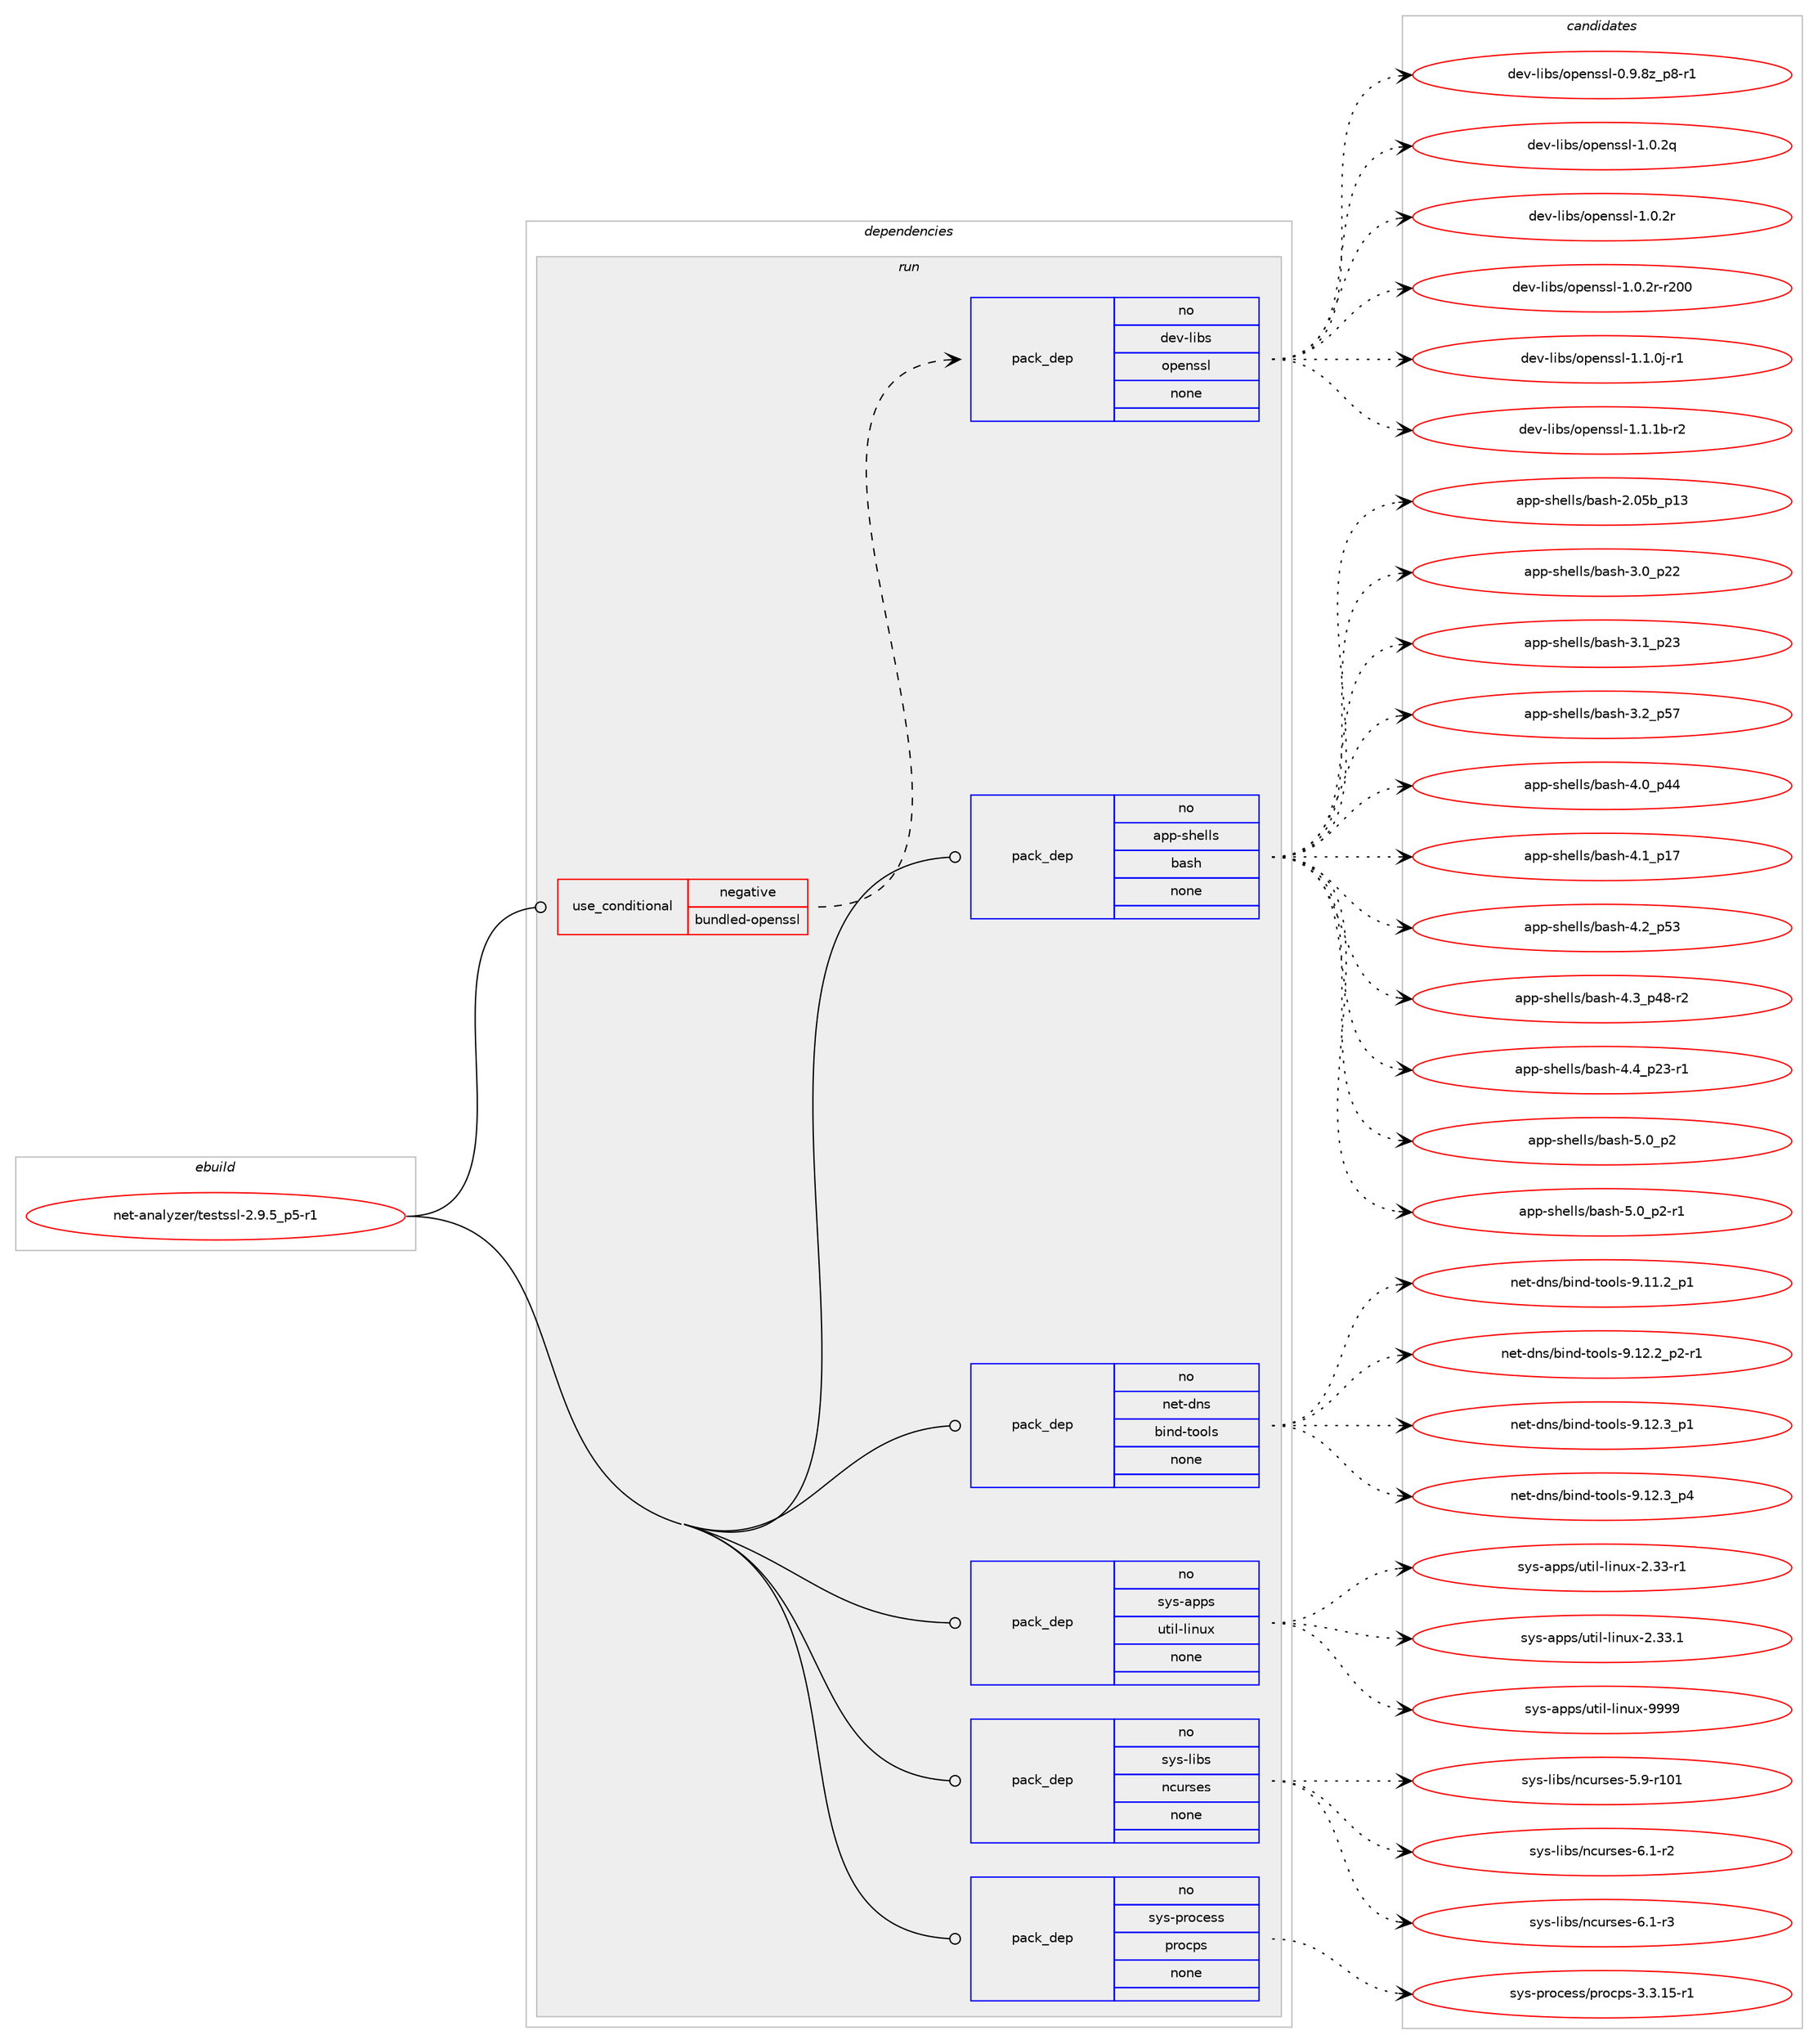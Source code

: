 digraph prolog {

# *************
# Graph options
# *************

newrank=true;
concentrate=true;
compound=true;
graph [rankdir=LR,fontname=Helvetica,fontsize=10,ranksep=1.5];#, ranksep=2.5, nodesep=0.2];
edge  [arrowhead=vee];
node  [fontname=Helvetica,fontsize=10];

# **********
# The ebuild
# **********

subgraph cluster_leftcol {
color=gray;
rank=same;
label=<<i>ebuild</i>>;
id [label="net-analyzer/testssl-2.9.5_p5-r1", color=red, width=4, href="../net-analyzer/testssl-2.9.5_p5-r1.svg"];
}

# ****************
# The dependencies
# ****************

subgraph cluster_midcol {
color=gray;
label=<<i>dependencies</i>>;
subgraph cluster_compile {
fillcolor="#eeeeee";
style=filled;
label=<<i>compile</i>>;
}
subgraph cluster_compileandrun {
fillcolor="#eeeeee";
style=filled;
label=<<i>compile and run</i>>;
}
subgraph cluster_run {
fillcolor="#eeeeee";
style=filled;
label=<<i>run</i>>;
subgraph cond442739 {
dependency1647466 [label=<<TABLE BORDER="0" CELLBORDER="1" CELLSPACING="0" CELLPADDING="4"><TR><TD ROWSPAN="3" CELLPADDING="10">use_conditional</TD></TR><TR><TD>negative</TD></TR><TR><TD>bundled-openssl</TD></TR></TABLE>>, shape=none, color=red];
subgraph pack1178056 {
dependency1647467 [label=<<TABLE BORDER="0" CELLBORDER="1" CELLSPACING="0" CELLPADDING="4" WIDTH="220"><TR><TD ROWSPAN="6" CELLPADDING="30">pack_dep</TD></TR><TR><TD WIDTH="110">no</TD></TR><TR><TD>dev-libs</TD></TR><TR><TD>openssl</TD></TR><TR><TD>none</TD></TR><TR><TD></TD></TR></TABLE>>, shape=none, color=blue];
}
dependency1647466:e -> dependency1647467:w [weight=20,style="dashed",arrowhead="vee"];
}
id:e -> dependency1647466:w [weight=20,style="solid",arrowhead="odot"];
subgraph pack1178057 {
dependency1647468 [label=<<TABLE BORDER="0" CELLBORDER="1" CELLSPACING="0" CELLPADDING="4" WIDTH="220"><TR><TD ROWSPAN="6" CELLPADDING="30">pack_dep</TD></TR><TR><TD WIDTH="110">no</TD></TR><TR><TD>app-shells</TD></TR><TR><TD>bash</TD></TR><TR><TD>none</TD></TR><TR><TD></TD></TR></TABLE>>, shape=none, color=blue];
}
id:e -> dependency1647468:w [weight=20,style="solid",arrowhead="odot"];
subgraph pack1178058 {
dependency1647469 [label=<<TABLE BORDER="0" CELLBORDER="1" CELLSPACING="0" CELLPADDING="4" WIDTH="220"><TR><TD ROWSPAN="6" CELLPADDING="30">pack_dep</TD></TR><TR><TD WIDTH="110">no</TD></TR><TR><TD>net-dns</TD></TR><TR><TD>bind-tools</TD></TR><TR><TD>none</TD></TR><TR><TD></TD></TR></TABLE>>, shape=none, color=blue];
}
id:e -> dependency1647469:w [weight=20,style="solid",arrowhead="odot"];
subgraph pack1178059 {
dependency1647470 [label=<<TABLE BORDER="0" CELLBORDER="1" CELLSPACING="0" CELLPADDING="4" WIDTH="220"><TR><TD ROWSPAN="6" CELLPADDING="30">pack_dep</TD></TR><TR><TD WIDTH="110">no</TD></TR><TR><TD>sys-apps</TD></TR><TR><TD>util-linux</TD></TR><TR><TD>none</TD></TR><TR><TD></TD></TR></TABLE>>, shape=none, color=blue];
}
id:e -> dependency1647470:w [weight=20,style="solid",arrowhead="odot"];
subgraph pack1178060 {
dependency1647471 [label=<<TABLE BORDER="0" CELLBORDER="1" CELLSPACING="0" CELLPADDING="4" WIDTH="220"><TR><TD ROWSPAN="6" CELLPADDING="30">pack_dep</TD></TR><TR><TD WIDTH="110">no</TD></TR><TR><TD>sys-libs</TD></TR><TR><TD>ncurses</TD></TR><TR><TD>none</TD></TR><TR><TD></TD></TR></TABLE>>, shape=none, color=blue];
}
id:e -> dependency1647471:w [weight=20,style="solid",arrowhead="odot"];
subgraph pack1178061 {
dependency1647472 [label=<<TABLE BORDER="0" CELLBORDER="1" CELLSPACING="0" CELLPADDING="4" WIDTH="220"><TR><TD ROWSPAN="6" CELLPADDING="30">pack_dep</TD></TR><TR><TD WIDTH="110">no</TD></TR><TR><TD>sys-process</TD></TR><TR><TD>procps</TD></TR><TR><TD>none</TD></TR><TR><TD></TD></TR></TABLE>>, shape=none, color=blue];
}
id:e -> dependency1647472:w [weight=20,style="solid",arrowhead="odot"];
}
}

# **************
# The candidates
# **************

subgraph cluster_choices {
rank=same;
color=gray;
label=<<i>candidates</i>>;

subgraph choice1178056 {
color=black;
nodesep=1;
choice10010111845108105981154711111210111011511510845484657465612295112564511449 [label="dev-libs/openssl-0.9.8z_p8-r1", color=red, width=4,href="../dev-libs/openssl-0.9.8z_p8-r1.svg"];
choice100101118451081059811547111112101110115115108454946484650113 [label="dev-libs/openssl-1.0.2q", color=red, width=4,href="../dev-libs/openssl-1.0.2q.svg"];
choice100101118451081059811547111112101110115115108454946484650114 [label="dev-libs/openssl-1.0.2r", color=red, width=4,href="../dev-libs/openssl-1.0.2r.svg"];
choice10010111845108105981154711111210111011511510845494648465011445114504848 [label="dev-libs/openssl-1.0.2r-r200", color=red, width=4,href="../dev-libs/openssl-1.0.2r-r200.svg"];
choice1001011184510810598115471111121011101151151084549464946481064511449 [label="dev-libs/openssl-1.1.0j-r1", color=red, width=4,href="../dev-libs/openssl-1.1.0j-r1.svg"];
choice100101118451081059811547111112101110115115108454946494649984511450 [label="dev-libs/openssl-1.1.1b-r2", color=red, width=4,href="../dev-libs/openssl-1.1.1b-r2.svg"];
dependency1647467:e -> choice10010111845108105981154711111210111011511510845484657465612295112564511449:w [style=dotted,weight="100"];
dependency1647467:e -> choice100101118451081059811547111112101110115115108454946484650113:w [style=dotted,weight="100"];
dependency1647467:e -> choice100101118451081059811547111112101110115115108454946484650114:w [style=dotted,weight="100"];
dependency1647467:e -> choice10010111845108105981154711111210111011511510845494648465011445114504848:w [style=dotted,weight="100"];
dependency1647467:e -> choice1001011184510810598115471111121011101151151084549464946481064511449:w [style=dotted,weight="100"];
dependency1647467:e -> choice100101118451081059811547111112101110115115108454946494649984511450:w [style=dotted,weight="100"];
}
subgraph choice1178057 {
color=black;
nodesep=1;
choice9711211245115104101108108115479897115104455046485398951124951 [label="app-shells/bash-2.05b_p13", color=red, width=4,href="../app-shells/bash-2.05b_p13.svg"];
choice971121124511510410110810811547989711510445514648951125050 [label="app-shells/bash-3.0_p22", color=red, width=4,href="../app-shells/bash-3.0_p22.svg"];
choice971121124511510410110810811547989711510445514649951125051 [label="app-shells/bash-3.1_p23", color=red, width=4,href="../app-shells/bash-3.1_p23.svg"];
choice971121124511510410110810811547989711510445514650951125355 [label="app-shells/bash-3.2_p57", color=red, width=4,href="../app-shells/bash-3.2_p57.svg"];
choice971121124511510410110810811547989711510445524648951125252 [label="app-shells/bash-4.0_p44", color=red, width=4,href="../app-shells/bash-4.0_p44.svg"];
choice971121124511510410110810811547989711510445524649951124955 [label="app-shells/bash-4.1_p17", color=red, width=4,href="../app-shells/bash-4.1_p17.svg"];
choice971121124511510410110810811547989711510445524650951125351 [label="app-shells/bash-4.2_p53", color=red, width=4,href="../app-shells/bash-4.2_p53.svg"];
choice9711211245115104101108108115479897115104455246519511252564511450 [label="app-shells/bash-4.3_p48-r2", color=red, width=4,href="../app-shells/bash-4.3_p48-r2.svg"];
choice9711211245115104101108108115479897115104455246529511250514511449 [label="app-shells/bash-4.4_p23-r1", color=red, width=4,href="../app-shells/bash-4.4_p23-r1.svg"];
choice9711211245115104101108108115479897115104455346489511250 [label="app-shells/bash-5.0_p2", color=red, width=4,href="../app-shells/bash-5.0_p2.svg"];
choice97112112451151041011081081154798971151044553464895112504511449 [label="app-shells/bash-5.0_p2-r1", color=red, width=4,href="../app-shells/bash-5.0_p2-r1.svg"];
dependency1647468:e -> choice9711211245115104101108108115479897115104455046485398951124951:w [style=dotted,weight="100"];
dependency1647468:e -> choice971121124511510410110810811547989711510445514648951125050:w [style=dotted,weight="100"];
dependency1647468:e -> choice971121124511510410110810811547989711510445514649951125051:w [style=dotted,weight="100"];
dependency1647468:e -> choice971121124511510410110810811547989711510445514650951125355:w [style=dotted,weight="100"];
dependency1647468:e -> choice971121124511510410110810811547989711510445524648951125252:w [style=dotted,weight="100"];
dependency1647468:e -> choice971121124511510410110810811547989711510445524649951124955:w [style=dotted,weight="100"];
dependency1647468:e -> choice971121124511510410110810811547989711510445524650951125351:w [style=dotted,weight="100"];
dependency1647468:e -> choice9711211245115104101108108115479897115104455246519511252564511450:w [style=dotted,weight="100"];
dependency1647468:e -> choice9711211245115104101108108115479897115104455246529511250514511449:w [style=dotted,weight="100"];
dependency1647468:e -> choice9711211245115104101108108115479897115104455346489511250:w [style=dotted,weight="100"];
dependency1647468:e -> choice97112112451151041011081081154798971151044553464895112504511449:w [style=dotted,weight="100"];
}
subgraph choice1178058 {
color=black;
nodesep=1;
choice11010111645100110115479810511010045116111111108115455746494946509511249 [label="net-dns/bind-tools-9.11.2_p1", color=red, width=4,href="../net-dns/bind-tools-9.11.2_p1.svg"];
choice110101116451001101154798105110100451161111111081154557464950465095112504511449 [label="net-dns/bind-tools-9.12.2_p2-r1", color=red, width=4,href="../net-dns/bind-tools-9.12.2_p2-r1.svg"];
choice11010111645100110115479810511010045116111111108115455746495046519511249 [label="net-dns/bind-tools-9.12.3_p1", color=red, width=4,href="../net-dns/bind-tools-9.12.3_p1.svg"];
choice11010111645100110115479810511010045116111111108115455746495046519511252 [label="net-dns/bind-tools-9.12.3_p4", color=red, width=4,href="../net-dns/bind-tools-9.12.3_p4.svg"];
dependency1647469:e -> choice11010111645100110115479810511010045116111111108115455746494946509511249:w [style=dotted,weight="100"];
dependency1647469:e -> choice110101116451001101154798105110100451161111111081154557464950465095112504511449:w [style=dotted,weight="100"];
dependency1647469:e -> choice11010111645100110115479810511010045116111111108115455746495046519511249:w [style=dotted,weight="100"];
dependency1647469:e -> choice11010111645100110115479810511010045116111111108115455746495046519511252:w [style=dotted,weight="100"];
}
subgraph choice1178059 {
color=black;
nodesep=1;
choice1151211154597112112115471171161051084510810511011712045504651514511449 [label="sys-apps/util-linux-2.33-r1", color=red, width=4,href="../sys-apps/util-linux-2.33-r1.svg"];
choice1151211154597112112115471171161051084510810511011712045504651514649 [label="sys-apps/util-linux-2.33.1", color=red, width=4,href="../sys-apps/util-linux-2.33.1.svg"];
choice115121115459711211211547117116105108451081051101171204557575757 [label="sys-apps/util-linux-9999", color=red, width=4,href="../sys-apps/util-linux-9999.svg"];
dependency1647470:e -> choice1151211154597112112115471171161051084510810511011712045504651514511449:w [style=dotted,weight="100"];
dependency1647470:e -> choice1151211154597112112115471171161051084510810511011712045504651514649:w [style=dotted,weight="100"];
dependency1647470:e -> choice115121115459711211211547117116105108451081051101171204557575757:w [style=dotted,weight="100"];
}
subgraph choice1178060 {
color=black;
nodesep=1;
choice115121115451081059811547110991171141151011154553465745114494849 [label="sys-libs/ncurses-5.9-r101", color=red, width=4,href="../sys-libs/ncurses-5.9-r101.svg"];
choice11512111545108105981154711099117114115101115455446494511450 [label="sys-libs/ncurses-6.1-r2", color=red, width=4,href="../sys-libs/ncurses-6.1-r2.svg"];
choice11512111545108105981154711099117114115101115455446494511451 [label="sys-libs/ncurses-6.1-r3", color=red, width=4,href="../sys-libs/ncurses-6.1-r3.svg"];
dependency1647471:e -> choice115121115451081059811547110991171141151011154553465745114494849:w [style=dotted,weight="100"];
dependency1647471:e -> choice11512111545108105981154711099117114115101115455446494511450:w [style=dotted,weight="100"];
dependency1647471:e -> choice11512111545108105981154711099117114115101115455446494511451:w [style=dotted,weight="100"];
}
subgraph choice1178061 {
color=black;
nodesep=1;
choice11512111545112114111991011151154711211411199112115455146514649534511449 [label="sys-process/procps-3.3.15-r1", color=red, width=4,href="../sys-process/procps-3.3.15-r1.svg"];
dependency1647472:e -> choice11512111545112114111991011151154711211411199112115455146514649534511449:w [style=dotted,weight="100"];
}
}

}
